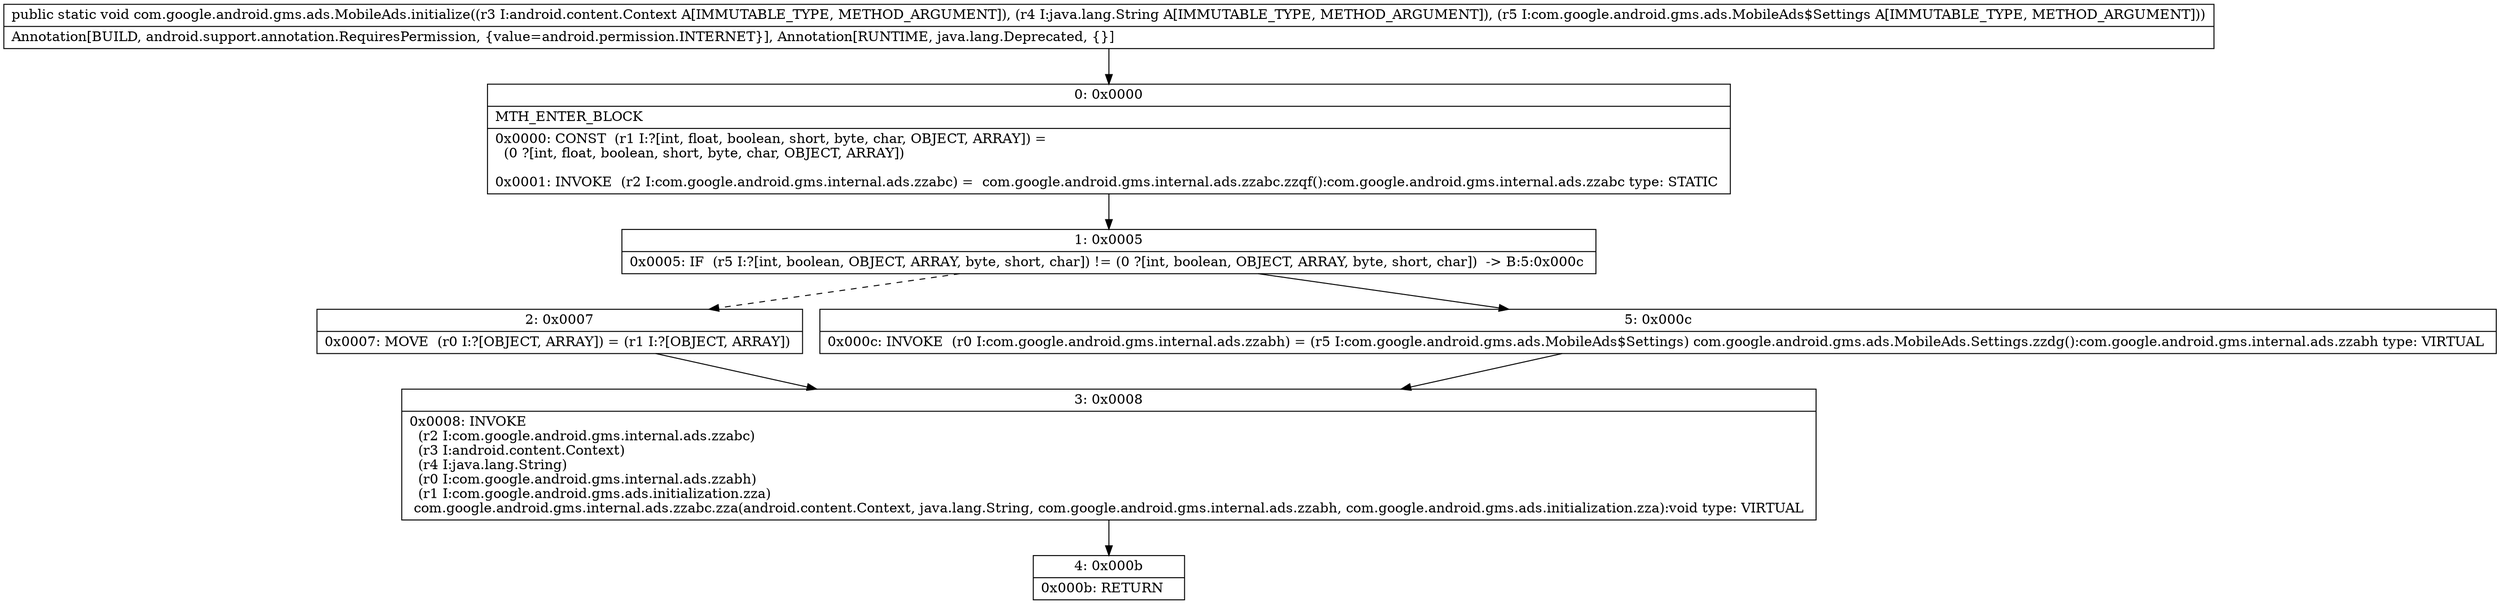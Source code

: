 digraph "CFG forcom.google.android.gms.ads.MobileAds.initialize(Landroid\/content\/Context;Ljava\/lang\/String;Lcom\/google\/android\/gms\/ads\/MobileAds$Settings;)V" {
Node_0 [shape=record,label="{0\:\ 0x0000|MTH_ENTER_BLOCK\l|0x0000: CONST  (r1 I:?[int, float, boolean, short, byte, char, OBJECT, ARRAY]) = \l  (0 ?[int, float, boolean, short, byte, char, OBJECT, ARRAY])\l \l0x0001: INVOKE  (r2 I:com.google.android.gms.internal.ads.zzabc) =  com.google.android.gms.internal.ads.zzabc.zzqf():com.google.android.gms.internal.ads.zzabc type: STATIC \l}"];
Node_1 [shape=record,label="{1\:\ 0x0005|0x0005: IF  (r5 I:?[int, boolean, OBJECT, ARRAY, byte, short, char]) != (0 ?[int, boolean, OBJECT, ARRAY, byte, short, char])  \-\> B:5:0x000c \l}"];
Node_2 [shape=record,label="{2\:\ 0x0007|0x0007: MOVE  (r0 I:?[OBJECT, ARRAY]) = (r1 I:?[OBJECT, ARRAY]) \l}"];
Node_3 [shape=record,label="{3\:\ 0x0008|0x0008: INVOKE  \l  (r2 I:com.google.android.gms.internal.ads.zzabc)\l  (r3 I:android.content.Context)\l  (r4 I:java.lang.String)\l  (r0 I:com.google.android.gms.internal.ads.zzabh)\l  (r1 I:com.google.android.gms.ads.initialization.zza)\l com.google.android.gms.internal.ads.zzabc.zza(android.content.Context, java.lang.String, com.google.android.gms.internal.ads.zzabh, com.google.android.gms.ads.initialization.zza):void type: VIRTUAL \l}"];
Node_4 [shape=record,label="{4\:\ 0x000b|0x000b: RETURN   \l}"];
Node_5 [shape=record,label="{5\:\ 0x000c|0x000c: INVOKE  (r0 I:com.google.android.gms.internal.ads.zzabh) = (r5 I:com.google.android.gms.ads.MobileAds$Settings) com.google.android.gms.ads.MobileAds.Settings.zzdg():com.google.android.gms.internal.ads.zzabh type: VIRTUAL \l}"];
MethodNode[shape=record,label="{public static void com.google.android.gms.ads.MobileAds.initialize((r3 I:android.content.Context A[IMMUTABLE_TYPE, METHOD_ARGUMENT]), (r4 I:java.lang.String A[IMMUTABLE_TYPE, METHOD_ARGUMENT]), (r5 I:com.google.android.gms.ads.MobileAds$Settings A[IMMUTABLE_TYPE, METHOD_ARGUMENT]))  | Annotation[BUILD, android.support.annotation.RequiresPermission, \{value=android.permission.INTERNET\}], Annotation[RUNTIME, java.lang.Deprecated, \{\}]\l}"];
MethodNode -> Node_0;
Node_0 -> Node_1;
Node_1 -> Node_2[style=dashed];
Node_1 -> Node_5;
Node_2 -> Node_3;
Node_3 -> Node_4;
Node_5 -> Node_3;
}


